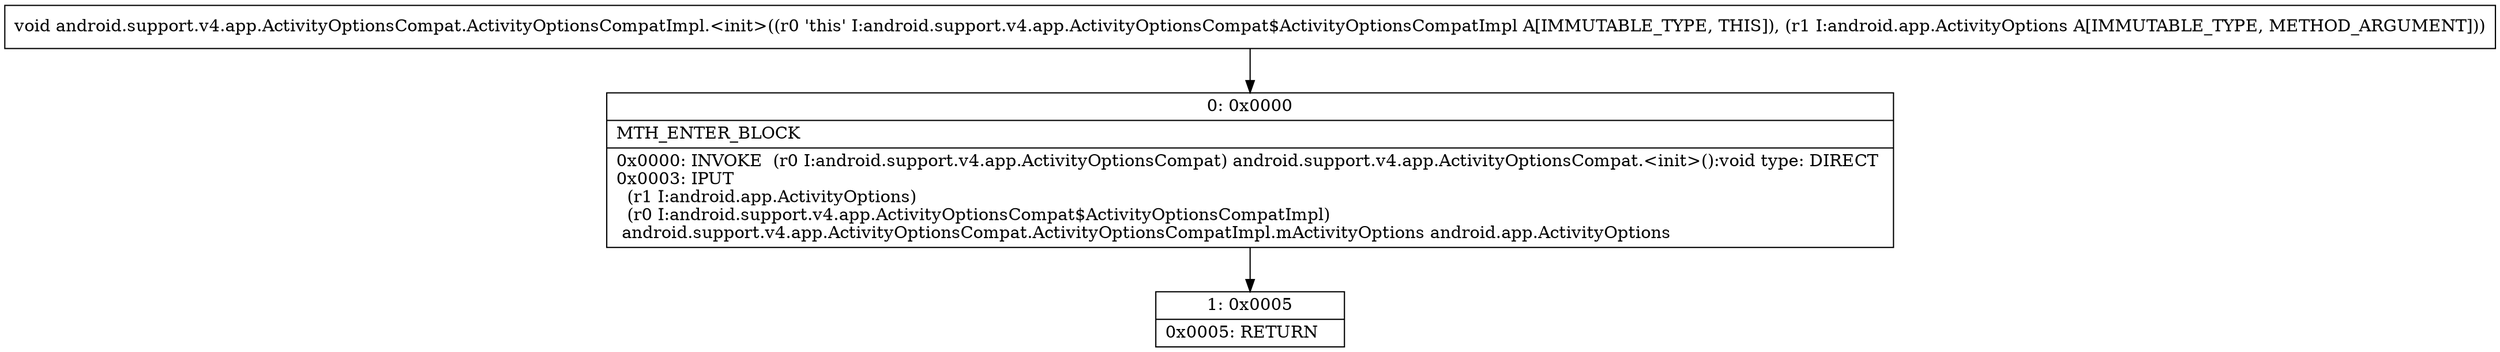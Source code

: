 digraph "CFG forandroid.support.v4.app.ActivityOptionsCompat.ActivityOptionsCompatImpl.\<init\>(Landroid\/app\/ActivityOptions;)V" {
Node_0 [shape=record,label="{0\:\ 0x0000|MTH_ENTER_BLOCK\l|0x0000: INVOKE  (r0 I:android.support.v4.app.ActivityOptionsCompat) android.support.v4.app.ActivityOptionsCompat.\<init\>():void type: DIRECT \l0x0003: IPUT  \l  (r1 I:android.app.ActivityOptions)\l  (r0 I:android.support.v4.app.ActivityOptionsCompat$ActivityOptionsCompatImpl)\l android.support.v4.app.ActivityOptionsCompat.ActivityOptionsCompatImpl.mActivityOptions android.app.ActivityOptions \l}"];
Node_1 [shape=record,label="{1\:\ 0x0005|0x0005: RETURN   \l}"];
MethodNode[shape=record,label="{void android.support.v4.app.ActivityOptionsCompat.ActivityOptionsCompatImpl.\<init\>((r0 'this' I:android.support.v4.app.ActivityOptionsCompat$ActivityOptionsCompatImpl A[IMMUTABLE_TYPE, THIS]), (r1 I:android.app.ActivityOptions A[IMMUTABLE_TYPE, METHOD_ARGUMENT])) }"];
MethodNode -> Node_0;
Node_0 -> Node_1;
}

